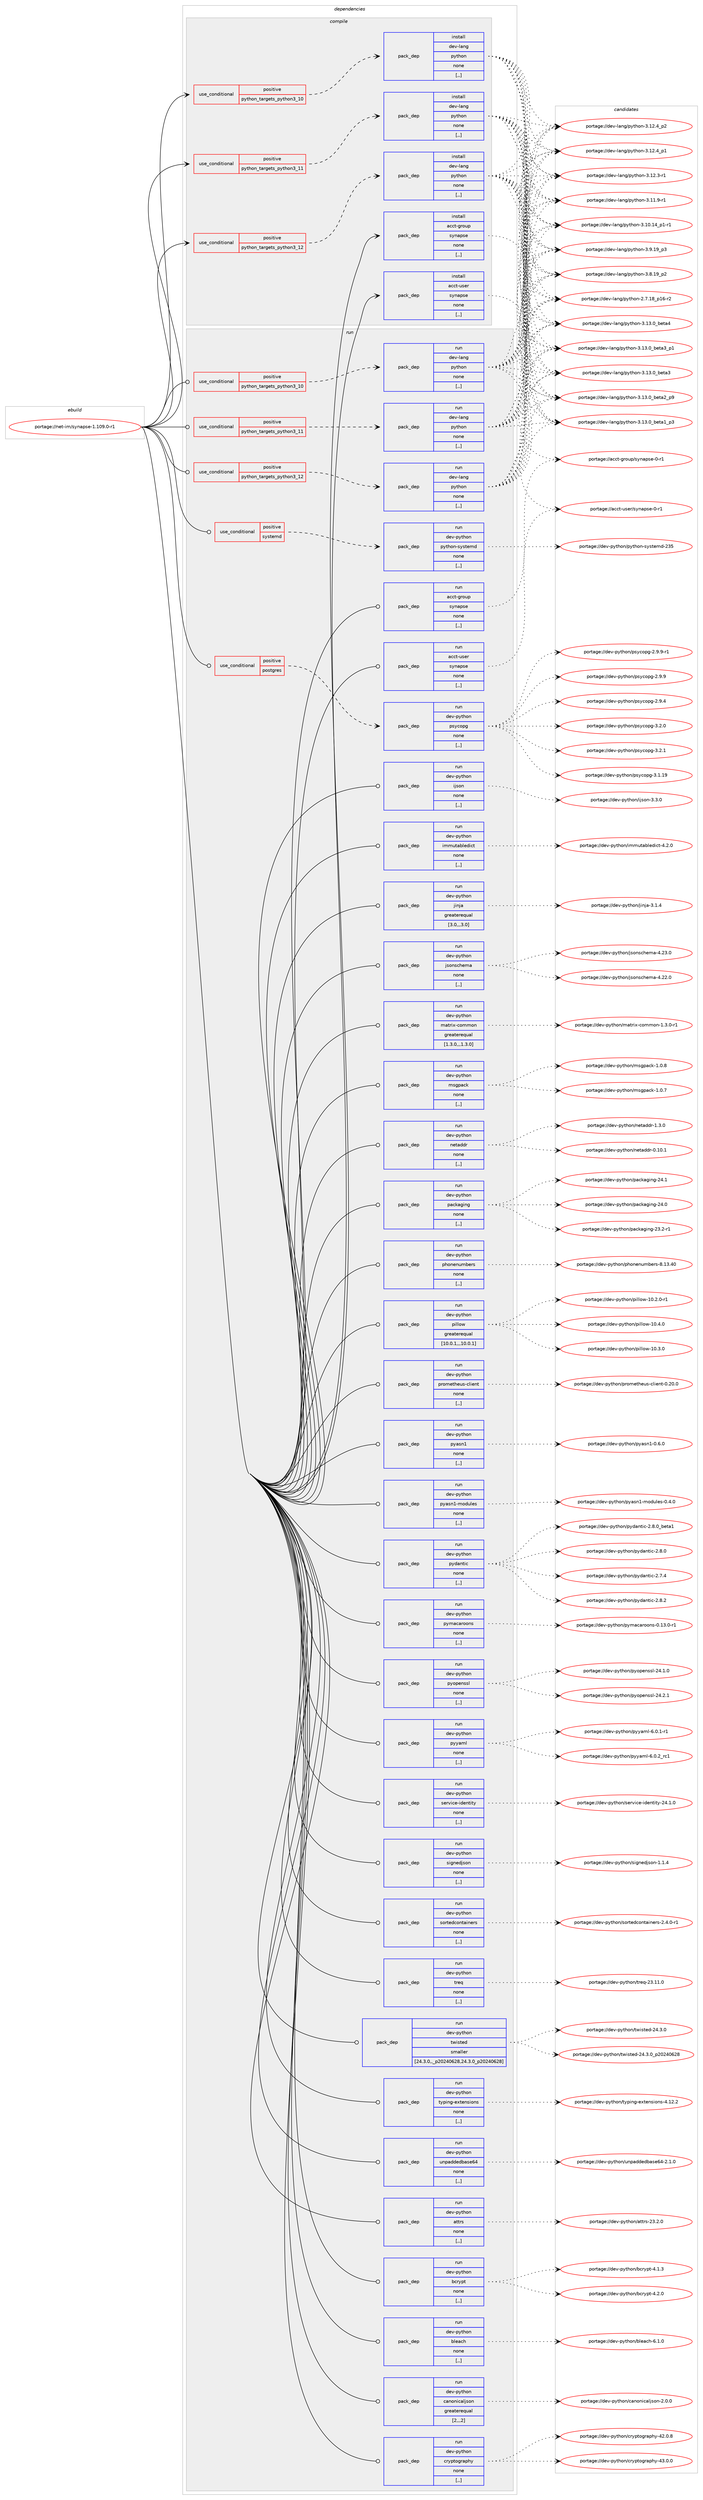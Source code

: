digraph prolog {

# *************
# Graph options
# *************

newrank=true;
concentrate=true;
compound=true;
graph [rankdir=LR,fontname=Helvetica,fontsize=10,ranksep=1.5];#, ranksep=2.5, nodesep=0.2];
edge  [arrowhead=vee];
node  [fontname=Helvetica,fontsize=10];

# **********
# The ebuild
# **********

subgraph cluster_leftcol {
color=gray;
label=<<i>ebuild</i>>;
id [label="portage://net-im/synapse-1.109.0-r1", color=red, width=4, href="../net-im/synapse-1.109.0-r1.svg"];
}

# ****************
# The dependencies
# ****************

subgraph cluster_midcol {
color=gray;
label=<<i>dependencies</i>>;
subgraph cluster_compile {
fillcolor="#eeeeee";
style=filled;
label=<<i>compile</i>>;
subgraph cond92299 {
dependency354549 [label=<<TABLE BORDER="0" CELLBORDER="1" CELLSPACING="0" CELLPADDING="4"><TR><TD ROWSPAN="3" CELLPADDING="10">use_conditional</TD></TR><TR><TD>positive</TD></TR><TR><TD>python_targets_python3_10</TD></TR></TABLE>>, shape=none, color=red];
subgraph pack259630 {
dependency354550 [label=<<TABLE BORDER="0" CELLBORDER="1" CELLSPACING="0" CELLPADDING="4" WIDTH="220"><TR><TD ROWSPAN="6" CELLPADDING="30">pack_dep</TD></TR><TR><TD WIDTH="110">install</TD></TR><TR><TD>dev-lang</TD></TR><TR><TD>python</TD></TR><TR><TD>none</TD></TR><TR><TD>[,,]</TD></TR></TABLE>>, shape=none, color=blue];
}
dependency354549:e -> dependency354550:w [weight=20,style="dashed",arrowhead="vee"];
}
id:e -> dependency354549:w [weight=20,style="solid",arrowhead="vee"];
subgraph cond92300 {
dependency354551 [label=<<TABLE BORDER="0" CELLBORDER="1" CELLSPACING="0" CELLPADDING="4"><TR><TD ROWSPAN="3" CELLPADDING="10">use_conditional</TD></TR><TR><TD>positive</TD></TR><TR><TD>python_targets_python3_11</TD></TR></TABLE>>, shape=none, color=red];
subgraph pack259631 {
dependency354552 [label=<<TABLE BORDER="0" CELLBORDER="1" CELLSPACING="0" CELLPADDING="4" WIDTH="220"><TR><TD ROWSPAN="6" CELLPADDING="30">pack_dep</TD></TR><TR><TD WIDTH="110">install</TD></TR><TR><TD>dev-lang</TD></TR><TR><TD>python</TD></TR><TR><TD>none</TD></TR><TR><TD>[,,]</TD></TR></TABLE>>, shape=none, color=blue];
}
dependency354551:e -> dependency354552:w [weight=20,style="dashed",arrowhead="vee"];
}
id:e -> dependency354551:w [weight=20,style="solid",arrowhead="vee"];
subgraph cond92301 {
dependency354553 [label=<<TABLE BORDER="0" CELLBORDER="1" CELLSPACING="0" CELLPADDING="4"><TR><TD ROWSPAN="3" CELLPADDING="10">use_conditional</TD></TR><TR><TD>positive</TD></TR><TR><TD>python_targets_python3_12</TD></TR></TABLE>>, shape=none, color=red];
subgraph pack259632 {
dependency354554 [label=<<TABLE BORDER="0" CELLBORDER="1" CELLSPACING="0" CELLPADDING="4" WIDTH="220"><TR><TD ROWSPAN="6" CELLPADDING="30">pack_dep</TD></TR><TR><TD WIDTH="110">install</TD></TR><TR><TD>dev-lang</TD></TR><TR><TD>python</TD></TR><TR><TD>none</TD></TR><TR><TD>[,,]</TD></TR></TABLE>>, shape=none, color=blue];
}
dependency354553:e -> dependency354554:w [weight=20,style="dashed",arrowhead="vee"];
}
id:e -> dependency354553:w [weight=20,style="solid",arrowhead="vee"];
subgraph pack259633 {
dependency354555 [label=<<TABLE BORDER="0" CELLBORDER="1" CELLSPACING="0" CELLPADDING="4" WIDTH="220"><TR><TD ROWSPAN="6" CELLPADDING="30">pack_dep</TD></TR><TR><TD WIDTH="110">install</TD></TR><TR><TD>acct-group</TD></TR><TR><TD>synapse</TD></TR><TR><TD>none</TD></TR><TR><TD>[,,]</TD></TR></TABLE>>, shape=none, color=blue];
}
id:e -> dependency354555:w [weight=20,style="solid",arrowhead="vee"];
subgraph pack259634 {
dependency354556 [label=<<TABLE BORDER="0" CELLBORDER="1" CELLSPACING="0" CELLPADDING="4" WIDTH="220"><TR><TD ROWSPAN="6" CELLPADDING="30">pack_dep</TD></TR><TR><TD WIDTH="110">install</TD></TR><TR><TD>acct-user</TD></TR><TR><TD>synapse</TD></TR><TR><TD>none</TD></TR><TR><TD>[,,]</TD></TR></TABLE>>, shape=none, color=blue];
}
id:e -> dependency354556:w [weight=20,style="solid",arrowhead="vee"];
}
subgraph cluster_compileandrun {
fillcolor="#eeeeee";
style=filled;
label=<<i>compile and run</i>>;
}
subgraph cluster_run {
fillcolor="#eeeeee";
style=filled;
label=<<i>run</i>>;
subgraph cond92302 {
dependency354557 [label=<<TABLE BORDER="0" CELLBORDER="1" CELLSPACING="0" CELLPADDING="4"><TR><TD ROWSPAN="3" CELLPADDING="10">use_conditional</TD></TR><TR><TD>positive</TD></TR><TR><TD>postgres</TD></TR></TABLE>>, shape=none, color=red];
subgraph pack259635 {
dependency354558 [label=<<TABLE BORDER="0" CELLBORDER="1" CELLSPACING="0" CELLPADDING="4" WIDTH="220"><TR><TD ROWSPAN="6" CELLPADDING="30">pack_dep</TD></TR><TR><TD WIDTH="110">run</TD></TR><TR><TD>dev-python</TD></TR><TR><TD>psycopg</TD></TR><TR><TD>none</TD></TR><TR><TD>[,,]</TD></TR></TABLE>>, shape=none, color=blue];
}
dependency354557:e -> dependency354558:w [weight=20,style="dashed",arrowhead="vee"];
}
id:e -> dependency354557:w [weight=20,style="solid",arrowhead="odot"];
subgraph cond92303 {
dependency354559 [label=<<TABLE BORDER="0" CELLBORDER="1" CELLSPACING="0" CELLPADDING="4"><TR><TD ROWSPAN="3" CELLPADDING="10">use_conditional</TD></TR><TR><TD>positive</TD></TR><TR><TD>python_targets_python3_10</TD></TR></TABLE>>, shape=none, color=red];
subgraph pack259636 {
dependency354560 [label=<<TABLE BORDER="0" CELLBORDER="1" CELLSPACING="0" CELLPADDING="4" WIDTH="220"><TR><TD ROWSPAN="6" CELLPADDING="30">pack_dep</TD></TR><TR><TD WIDTH="110">run</TD></TR><TR><TD>dev-lang</TD></TR><TR><TD>python</TD></TR><TR><TD>none</TD></TR><TR><TD>[,,]</TD></TR></TABLE>>, shape=none, color=blue];
}
dependency354559:e -> dependency354560:w [weight=20,style="dashed",arrowhead="vee"];
}
id:e -> dependency354559:w [weight=20,style="solid",arrowhead="odot"];
subgraph cond92304 {
dependency354561 [label=<<TABLE BORDER="0" CELLBORDER="1" CELLSPACING="0" CELLPADDING="4"><TR><TD ROWSPAN="3" CELLPADDING="10">use_conditional</TD></TR><TR><TD>positive</TD></TR><TR><TD>python_targets_python3_11</TD></TR></TABLE>>, shape=none, color=red];
subgraph pack259637 {
dependency354562 [label=<<TABLE BORDER="0" CELLBORDER="1" CELLSPACING="0" CELLPADDING="4" WIDTH="220"><TR><TD ROWSPAN="6" CELLPADDING="30">pack_dep</TD></TR><TR><TD WIDTH="110">run</TD></TR><TR><TD>dev-lang</TD></TR><TR><TD>python</TD></TR><TR><TD>none</TD></TR><TR><TD>[,,]</TD></TR></TABLE>>, shape=none, color=blue];
}
dependency354561:e -> dependency354562:w [weight=20,style="dashed",arrowhead="vee"];
}
id:e -> dependency354561:w [weight=20,style="solid",arrowhead="odot"];
subgraph cond92305 {
dependency354563 [label=<<TABLE BORDER="0" CELLBORDER="1" CELLSPACING="0" CELLPADDING="4"><TR><TD ROWSPAN="3" CELLPADDING="10">use_conditional</TD></TR><TR><TD>positive</TD></TR><TR><TD>python_targets_python3_12</TD></TR></TABLE>>, shape=none, color=red];
subgraph pack259638 {
dependency354564 [label=<<TABLE BORDER="0" CELLBORDER="1" CELLSPACING="0" CELLPADDING="4" WIDTH="220"><TR><TD ROWSPAN="6" CELLPADDING="30">pack_dep</TD></TR><TR><TD WIDTH="110">run</TD></TR><TR><TD>dev-lang</TD></TR><TR><TD>python</TD></TR><TR><TD>none</TD></TR><TR><TD>[,,]</TD></TR></TABLE>>, shape=none, color=blue];
}
dependency354563:e -> dependency354564:w [weight=20,style="dashed",arrowhead="vee"];
}
id:e -> dependency354563:w [weight=20,style="solid",arrowhead="odot"];
subgraph cond92306 {
dependency354565 [label=<<TABLE BORDER="0" CELLBORDER="1" CELLSPACING="0" CELLPADDING="4"><TR><TD ROWSPAN="3" CELLPADDING="10">use_conditional</TD></TR><TR><TD>positive</TD></TR><TR><TD>systemd</TD></TR></TABLE>>, shape=none, color=red];
subgraph pack259639 {
dependency354566 [label=<<TABLE BORDER="0" CELLBORDER="1" CELLSPACING="0" CELLPADDING="4" WIDTH="220"><TR><TD ROWSPAN="6" CELLPADDING="30">pack_dep</TD></TR><TR><TD WIDTH="110">run</TD></TR><TR><TD>dev-python</TD></TR><TR><TD>python-systemd</TD></TR><TR><TD>none</TD></TR><TR><TD>[,,]</TD></TR></TABLE>>, shape=none, color=blue];
}
dependency354565:e -> dependency354566:w [weight=20,style="dashed",arrowhead="vee"];
}
id:e -> dependency354565:w [weight=20,style="solid",arrowhead="odot"];
subgraph pack259640 {
dependency354567 [label=<<TABLE BORDER="0" CELLBORDER="1" CELLSPACING="0" CELLPADDING="4" WIDTH="220"><TR><TD ROWSPAN="6" CELLPADDING="30">pack_dep</TD></TR><TR><TD WIDTH="110">run</TD></TR><TR><TD>acct-group</TD></TR><TR><TD>synapse</TD></TR><TR><TD>none</TD></TR><TR><TD>[,,]</TD></TR></TABLE>>, shape=none, color=blue];
}
id:e -> dependency354567:w [weight=20,style="solid",arrowhead="odot"];
subgraph pack259641 {
dependency354568 [label=<<TABLE BORDER="0" CELLBORDER="1" CELLSPACING="0" CELLPADDING="4" WIDTH="220"><TR><TD ROWSPAN="6" CELLPADDING="30">pack_dep</TD></TR><TR><TD WIDTH="110">run</TD></TR><TR><TD>acct-user</TD></TR><TR><TD>synapse</TD></TR><TR><TD>none</TD></TR><TR><TD>[,,]</TD></TR></TABLE>>, shape=none, color=blue];
}
id:e -> dependency354568:w [weight=20,style="solid",arrowhead="odot"];
subgraph pack259642 {
dependency354569 [label=<<TABLE BORDER="0" CELLBORDER="1" CELLSPACING="0" CELLPADDING="4" WIDTH="220"><TR><TD ROWSPAN="6" CELLPADDING="30">pack_dep</TD></TR><TR><TD WIDTH="110">run</TD></TR><TR><TD>dev-python</TD></TR><TR><TD>attrs</TD></TR><TR><TD>none</TD></TR><TR><TD>[,,]</TD></TR></TABLE>>, shape=none, color=blue];
}
id:e -> dependency354569:w [weight=20,style="solid",arrowhead="odot"];
subgraph pack259643 {
dependency354570 [label=<<TABLE BORDER="0" CELLBORDER="1" CELLSPACING="0" CELLPADDING="4" WIDTH="220"><TR><TD ROWSPAN="6" CELLPADDING="30">pack_dep</TD></TR><TR><TD WIDTH="110">run</TD></TR><TR><TD>dev-python</TD></TR><TR><TD>bcrypt</TD></TR><TR><TD>none</TD></TR><TR><TD>[,,]</TD></TR></TABLE>>, shape=none, color=blue];
}
id:e -> dependency354570:w [weight=20,style="solid",arrowhead="odot"];
subgraph pack259644 {
dependency354571 [label=<<TABLE BORDER="0" CELLBORDER="1" CELLSPACING="0" CELLPADDING="4" WIDTH="220"><TR><TD ROWSPAN="6" CELLPADDING="30">pack_dep</TD></TR><TR><TD WIDTH="110">run</TD></TR><TR><TD>dev-python</TD></TR><TR><TD>bleach</TD></TR><TR><TD>none</TD></TR><TR><TD>[,,]</TD></TR></TABLE>>, shape=none, color=blue];
}
id:e -> dependency354571:w [weight=20,style="solid",arrowhead="odot"];
subgraph pack259645 {
dependency354572 [label=<<TABLE BORDER="0" CELLBORDER="1" CELLSPACING="0" CELLPADDING="4" WIDTH="220"><TR><TD ROWSPAN="6" CELLPADDING="30">pack_dep</TD></TR><TR><TD WIDTH="110">run</TD></TR><TR><TD>dev-python</TD></TR><TR><TD>canonicaljson</TD></TR><TR><TD>greaterequal</TD></TR><TR><TD>[2,,,2]</TD></TR></TABLE>>, shape=none, color=blue];
}
id:e -> dependency354572:w [weight=20,style="solid",arrowhead="odot"];
subgraph pack259646 {
dependency354573 [label=<<TABLE BORDER="0" CELLBORDER="1" CELLSPACING="0" CELLPADDING="4" WIDTH="220"><TR><TD ROWSPAN="6" CELLPADDING="30">pack_dep</TD></TR><TR><TD WIDTH="110">run</TD></TR><TR><TD>dev-python</TD></TR><TR><TD>cryptography</TD></TR><TR><TD>none</TD></TR><TR><TD>[,,]</TD></TR></TABLE>>, shape=none, color=blue];
}
id:e -> dependency354573:w [weight=20,style="solid",arrowhead="odot"];
subgraph pack259647 {
dependency354574 [label=<<TABLE BORDER="0" CELLBORDER="1" CELLSPACING="0" CELLPADDING="4" WIDTH="220"><TR><TD ROWSPAN="6" CELLPADDING="30">pack_dep</TD></TR><TR><TD WIDTH="110">run</TD></TR><TR><TD>dev-python</TD></TR><TR><TD>ijson</TD></TR><TR><TD>none</TD></TR><TR><TD>[,,]</TD></TR></TABLE>>, shape=none, color=blue];
}
id:e -> dependency354574:w [weight=20,style="solid",arrowhead="odot"];
subgraph pack259648 {
dependency354575 [label=<<TABLE BORDER="0" CELLBORDER="1" CELLSPACING="0" CELLPADDING="4" WIDTH="220"><TR><TD ROWSPAN="6" CELLPADDING="30">pack_dep</TD></TR><TR><TD WIDTH="110">run</TD></TR><TR><TD>dev-python</TD></TR><TR><TD>immutabledict</TD></TR><TR><TD>none</TD></TR><TR><TD>[,,]</TD></TR></TABLE>>, shape=none, color=blue];
}
id:e -> dependency354575:w [weight=20,style="solid",arrowhead="odot"];
subgraph pack259649 {
dependency354576 [label=<<TABLE BORDER="0" CELLBORDER="1" CELLSPACING="0" CELLPADDING="4" WIDTH="220"><TR><TD ROWSPAN="6" CELLPADDING="30">pack_dep</TD></TR><TR><TD WIDTH="110">run</TD></TR><TR><TD>dev-python</TD></TR><TR><TD>jinja</TD></TR><TR><TD>greaterequal</TD></TR><TR><TD>[3.0,,,3.0]</TD></TR></TABLE>>, shape=none, color=blue];
}
id:e -> dependency354576:w [weight=20,style="solid",arrowhead="odot"];
subgraph pack259650 {
dependency354577 [label=<<TABLE BORDER="0" CELLBORDER="1" CELLSPACING="0" CELLPADDING="4" WIDTH="220"><TR><TD ROWSPAN="6" CELLPADDING="30">pack_dep</TD></TR><TR><TD WIDTH="110">run</TD></TR><TR><TD>dev-python</TD></TR><TR><TD>jsonschema</TD></TR><TR><TD>none</TD></TR><TR><TD>[,,]</TD></TR></TABLE>>, shape=none, color=blue];
}
id:e -> dependency354577:w [weight=20,style="solid",arrowhead="odot"];
subgraph pack259651 {
dependency354578 [label=<<TABLE BORDER="0" CELLBORDER="1" CELLSPACING="0" CELLPADDING="4" WIDTH="220"><TR><TD ROWSPAN="6" CELLPADDING="30">pack_dep</TD></TR><TR><TD WIDTH="110">run</TD></TR><TR><TD>dev-python</TD></TR><TR><TD>matrix-common</TD></TR><TR><TD>greaterequal</TD></TR><TR><TD>[1.3.0,,,1.3.0]</TD></TR></TABLE>>, shape=none, color=blue];
}
id:e -> dependency354578:w [weight=20,style="solid",arrowhead="odot"];
subgraph pack259652 {
dependency354579 [label=<<TABLE BORDER="0" CELLBORDER="1" CELLSPACING="0" CELLPADDING="4" WIDTH="220"><TR><TD ROWSPAN="6" CELLPADDING="30">pack_dep</TD></TR><TR><TD WIDTH="110">run</TD></TR><TR><TD>dev-python</TD></TR><TR><TD>msgpack</TD></TR><TR><TD>none</TD></TR><TR><TD>[,,]</TD></TR></TABLE>>, shape=none, color=blue];
}
id:e -> dependency354579:w [weight=20,style="solid",arrowhead="odot"];
subgraph pack259653 {
dependency354580 [label=<<TABLE BORDER="0" CELLBORDER="1" CELLSPACING="0" CELLPADDING="4" WIDTH="220"><TR><TD ROWSPAN="6" CELLPADDING="30">pack_dep</TD></TR><TR><TD WIDTH="110">run</TD></TR><TR><TD>dev-python</TD></TR><TR><TD>netaddr</TD></TR><TR><TD>none</TD></TR><TR><TD>[,,]</TD></TR></TABLE>>, shape=none, color=blue];
}
id:e -> dependency354580:w [weight=20,style="solid",arrowhead="odot"];
subgraph pack259654 {
dependency354581 [label=<<TABLE BORDER="0" CELLBORDER="1" CELLSPACING="0" CELLPADDING="4" WIDTH="220"><TR><TD ROWSPAN="6" CELLPADDING="30">pack_dep</TD></TR><TR><TD WIDTH="110">run</TD></TR><TR><TD>dev-python</TD></TR><TR><TD>packaging</TD></TR><TR><TD>none</TD></TR><TR><TD>[,,]</TD></TR></TABLE>>, shape=none, color=blue];
}
id:e -> dependency354581:w [weight=20,style="solid",arrowhead="odot"];
subgraph pack259655 {
dependency354582 [label=<<TABLE BORDER="0" CELLBORDER="1" CELLSPACING="0" CELLPADDING="4" WIDTH="220"><TR><TD ROWSPAN="6" CELLPADDING="30">pack_dep</TD></TR><TR><TD WIDTH="110">run</TD></TR><TR><TD>dev-python</TD></TR><TR><TD>phonenumbers</TD></TR><TR><TD>none</TD></TR><TR><TD>[,,]</TD></TR></TABLE>>, shape=none, color=blue];
}
id:e -> dependency354582:w [weight=20,style="solid",arrowhead="odot"];
subgraph pack259656 {
dependency354583 [label=<<TABLE BORDER="0" CELLBORDER="1" CELLSPACING="0" CELLPADDING="4" WIDTH="220"><TR><TD ROWSPAN="6" CELLPADDING="30">pack_dep</TD></TR><TR><TD WIDTH="110">run</TD></TR><TR><TD>dev-python</TD></TR><TR><TD>pillow</TD></TR><TR><TD>greaterequal</TD></TR><TR><TD>[10.0.1,,,10.0.1]</TD></TR></TABLE>>, shape=none, color=blue];
}
id:e -> dependency354583:w [weight=20,style="solid",arrowhead="odot"];
subgraph pack259657 {
dependency354584 [label=<<TABLE BORDER="0" CELLBORDER="1" CELLSPACING="0" CELLPADDING="4" WIDTH="220"><TR><TD ROWSPAN="6" CELLPADDING="30">pack_dep</TD></TR><TR><TD WIDTH="110">run</TD></TR><TR><TD>dev-python</TD></TR><TR><TD>prometheus-client</TD></TR><TR><TD>none</TD></TR><TR><TD>[,,]</TD></TR></TABLE>>, shape=none, color=blue];
}
id:e -> dependency354584:w [weight=20,style="solid",arrowhead="odot"];
subgraph pack259658 {
dependency354585 [label=<<TABLE BORDER="0" CELLBORDER="1" CELLSPACING="0" CELLPADDING="4" WIDTH="220"><TR><TD ROWSPAN="6" CELLPADDING="30">pack_dep</TD></TR><TR><TD WIDTH="110">run</TD></TR><TR><TD>dev-python</TD></TR><TR><TD>pyasn1</TD></TR><TR><TD>none</TD></TR><TR><TD>[,,]</TD></TR></TABLE>>, shape=none, color=blue];
}
id:e -> dependency354585:w [weight=20,style="solid",arrowhead="odot"];
subgraph pack259659 {
dependency354586 [label=<<TABLE BORDER="0" CELLBORDER="1" CELLSPACING="0" CELLPADDING="4" WIDTH="220"><TR><TD ROWSPAN="6" CELLPADDING="30">pack_dep</TD></TR><TR><TD WIDTH="110">run</TD></TR><TR><TD>dev-python</TD></TR><TR><TD>pyasn1-modules</TD></TR><TR><TD>none</TD></TR><TR><TD>[,,]</TD></TR></TABLE>>, shape=none, color=blue];
}
id:e -> dependency354586:w [weight=20,style="solid",arrowhead="odot"];
subgraph pack259660 {
dependency354587 [label=<<TABLE BORDER="0" CELLBORDER="1" CELLSPACING="0" CELLPADDING="4" WIDTH="220"><TR><TD ROWSPAN="6" CELLPADDING="30">pack_dep</TD></TR><TR><TD WIDTH="110">run</TD></TR><TR><TD>dev-python</TD></TR><TR><TD>pydantic</TD></TR><TR><TD>none</TD></TR><TR><TD>[,,]</TD></TR></TABLE>>, shape=none, color=blue];
}
id:e -> dependency354587:w [weight=20,style="solid",arrowhead="odot"];
subgraph pack259661 {
dependency354588 [label=<<TABLE BORDER="0" CELLBORDER="1" CELLSPACING="0" CELLPADDING="4" WIDTH="220"><TR><TD ROWSPAN="6" CELLPADDING="30">pack_dep</TD></TR><TR><TD WIDTH="110">run</TD></TR><TR><TD>dev-python</TD></TR><TR><TD>pymacaroons</TD></TR><TR><TD>none</TD></TR><TR><TD>[,,]</TD></TR></TABLE>>, shape=none, color=blue];
}
id:e -> dependency354588:w [weight=20,style="solid",arrowhead="odot"];
subgraph pack259662 {
dependency354589 [label=<<TABLE BORDER="0" CELLBORDER="1" CELLSPACING="0" CELLPADDING="4" WIDTH="220"><TR><TD ROWSPAN="6" CELLPADDING="30">pack_dep</TD></TR><TR><TD WIDTH="110">run</TD></TR><TR><TD>dev-python</TD></TR><TR><TD>pyopenssl</TD></TR><TR><TD>none</TD></TR><TR><TD>[,,]</TD></TR></TABLE>>, shape=none, color=blue];
}
id:e -> dependency354589:w [weight=20,style="solid",arrowhead="odot"];
subgraph pack259663 {
dependency354590 [label=<<TABLE BORDER="0" CELLBORDER="1" CELLSPACING="0" CELLPADDING="4" WIDTH="220"><TR><TD ROWSPAN="6" CELLPADDING="30">pack_dep</TD></TR><TR><TD WIDTH="110">run</TD></TR><TR><TD>dev-python</TD></TR><TR><TD>pyyaml</TD></TR><TR><TD>none</TD></TR><TR><TD>[,,]</TD></TR></TABLE>>, shape=none, color=blue];
}
id:e -> dependency354590:w [weight=20,style="solid",arrowhead="odot"];
subgraph pack259664 {
dependency354591 [label=<<TABLE BORDER="0" CELLBORDER="1" CELLSPACING="0" CELLPADDING="4" WIDTH="220"><TR><TD ROWSPAN="6" CELLPADDING="30">pack_dep</TD></TR><TR><TD WIDTH="110">run</TD></TR><TR><TD>dev-python</TD></TR><TR><TD>service-identity</TD></TR><TR><TD>none</TD></TR><TR><TD>[,,]</TD></TR></TABLE>>, shape=none, color=blue];
}
id:e -> dependency354591:w [weight=20,style="solid",arrowhead="odot"];
subgraph pack259665 {
dependency354592 [label=<<TABLE BORDER="0" CELLBORDER="1" CELLSPACING="0" CELLPADDING="4" WIDTH="220"><TR><TD ROWSPAN="6" CELLPADDING="30">pack_dep</TD></TR><TR><TD WIDTH="110">run</TD></TR><TR><TD>dev-python</TD></TR><TR><TD>signedjson</TD></TR><TR><TD>none</TD></TR><TR><TD>[,,]</TD></TR></TABLE>>, shape=none, color=blue];
}
id:e -> dependency354592:w [weight=20,style="solid",arrowhead="odot"];
subgraph pack259666 {
dependency354593 [label=<<TABLE BORDER="0" CELLBORDER="1" CELLSPACING="0" CELLPADDING="4" WIDTH="220"><TR><TD ROWSPAN="6" CELLPADDING="30">pack_dep</TD></TR><TR><TD WIDTH="110">run</TD></TR><TR><TD>dev-python</TD></TR><TR><TD>sortedcontainers</TD></TR><TR><TD>none</TD></TR><TR><TD>[,,]</TD></TR></TABLE>>, shape=none, color=blue];
}
id:e -> dependency354593:w [weight=20,style="solid",arrowhead="odot"];
subgraph pack259667 {
dependency354594 [label=<<TABLE BORDER="0" CELLBORDER="1" CELLSPACING="0" CELLPADDING="4" WIDTH="220"><TR><TD ROWSPAN="6" CELLPADDING="30">pack_dep</TD></TR><TR><TD WIDTH="110">run</TD></TR><TR><TD>dev-python</TD></TR><TR><TD>treq</TD></TR><TR><TD>none</TD></TR><TR><TD>[,,]</TD></TR></TABLE>>, shape=none, color=blue];
}
id:e -> dependency354594:w [weight=20,style="solid",arrowhead="odot"];
subgraph pack259668 {
dependency354595 [label=<<TABLE BORDER="0" CELLBORDER="1" CELLSPACING="0" CELLPADDING="4" WIDTH="220"><TR><TD ROWSPAN="6" CELLPADDING="30">pack_dep</TD></TR><TR><TD WIDTH="110">run</TD></TR><TR><TD>dev-python</TD></TR><TR><TD>twisted</TD></TR><TR><TD>smaller</TD></TR><TR><TD>[24.3.0,,_p20240628,24.3.0_p20240628]</TD></TR></TABLE>>, shape=none, color=blue];
}
id:e -> dependency354595:w [weight=20,style="solid",arrowhead="odot"];
subgraph pack259669 {
dependency354596 [label=<<TABLE BORDER="0" CELLBORDER="1" CELLSPACING="0" CELLPADDING="4" WIDTH="220"><TR><TD ROWSPAN="6" CELLPADDING="30">pack_dep</TD></TR><TR><TD WIDTH="110">run</TD></TR><TR><TD>dev-python</TD></TR><TR><TD>typing-extensions</TD></TR><TR><TD>none</TD></TR><TR><TD>[,,]</TD></TR></TABLE>>, shape=none, color=blue];
}
id:e -> dependency354596:w [weight=20,style="solid",arrowhead="odot"];
subgraph pack259670 {
dependency354597 [label=<<TABLE BORDER="0" CELLBORDER="1" CELLSPACING="0" CELLPADDING="4" WIDTH="220"><TR><TD ROWSPAN="6" CELLPADDING="30">pack_dep</TD></TR><TR><TD WIDTH="110">run</TD></TR><TR><TD>dev-python</TD></TR><TR><TD>unpaddedbase64</TD></TR><TR><TD>none</TD></TR><TR><TD>[,,]</TD></TR></TABLE>>, shape=none, color=blue];
}
id:e -> dependency354597:w [weight=20,style="solid",arrowhead="odot"];
}
}

# **************
# The candidates
# **************

subgraph cluster_choices {
rank=same;
color=gray;
label=<<i>candidates</i>>;

subgraph choice259630 {
color=black;
nodesep=1;
choice1001011184510897110103471121211161041111104551464951464895981011169752 [label="portage://dev-lang/python-3.13.0_beta4", color=red, width=4,href="../dev-lang/python-3.13.0_beta4.svg"];
choice10010111845108971101034711212111610411111045514649514648959810111697519511249 [label="portage://dev-lang/python-3.13.0_beta3_p1", color=red, width=4,href="../dev-lang/python-3.13.0_beta3_p1.svg"];
choice1001011184510897110103471121211161041111104551464951464895981011169751 [label="portage://dev-lang/python-3.13.0_beta3", color=red, width=4,href="../dev-lang/python-3.13.0_beta3.svg"];
choice10010111845108971101034711212111610411111045514649514648959810111697509511257 [label="portage://dev-lang/python-3.13.0_beta2_p9", color=red, width=4,href="../dev-lang/python-3.13.0_beta2_p9.svg"];
choice10010111845108971101034711212111610411111045514649514648959810111697499511251 [label="portage://dev-lang/python-3.13.0_beta1_p3", color=red, width=4,href="../dev-lang/python-3.13.0_beta1_p3.svg"];
choice100101118451089711010347112121116104111110455146495046529511250 [label="portage://dev-lang/python-3.12.4_p2", color=red, width=4,href="../dev-lang/python-3.12.4_p2.svg"];
choice100101118451089711010347112121116104111110455146495046529511249 [label="portage://dev-lang/python-3.12.4_p1", color=red, width=4,href="../dev-lang/python-3.12.4_p1.svg"];
choice100101118451089711010347112121116104111110455146495046514511449 [label="portage://dev-lang/python-3.12.3-r1", color=red, width=4,href="../dev-lang/python-3.12.3-r1.svg"];
choice100101118451089711010347112121116104111110455146494946574511449 [label="portage://dev-lang/python-3.11.9-r1", color=red, width=4,href="../dev-lang/python-3.11.9-r1.svg"];
choice100101118451089711010347112121116104111110455146494846495295112494511449 [label="portage://dev-lang/python-3.10.14_p1-r1", color=red, width=4,href="../dev-lang/python-3.10.14_p1-r1.svg"];
choice100101118451089711010347112121116104111110455146574649579511251 [label="portage://dev-lang/python-3.9.19_p3", color=red, width=4,href="../dev-lang/python-3.9.19_p3.svg"];
choice100101118451089711010347112121116104111110455146564649579511250 [label="portage://dev-lang/python-3.8.19_p2", color=red, width=4,href="../dev-lang/python-3.8.19_p2.svg"];
choice100101118451089711010347112121116104111110455046554649569511249544511450 [label="portage://dev-lang/python-2.7.18_p16-r2", color=red, width=4,href="../dev-lang/python-2.7.18_p16-r2.svg"];
dependency354550:e -> choice1001011184510897110103471121211161041111104551464951464895981011169752:w [style=dotted,weight="100"];
dependency354550:e -> choice10010111845108971101034711212111610411111045514649514648959810111697519511249:w [style=dotted,weight="100"];
dependency354550:e -> choice1001011184510897110103471121211161041111104551464951464895981011169751:w [style=dotted,weight="100"];
dependency354550:e -> choice10010111845108971101034711212111610411111045514649514648959810111697509511257:w [style=dotted,weight="100"];
dependency354550:e -> choice10010111845108971101034711212111610411111045514649514648959810111697499511251:w [style=dotted,weight="100"];
dependency354550:e -> choice100101118451089711010347112121116104111110455146495046529511250:w [style=dotted,weight="100"];
dependency354550:e -> choice100101118451089711010347112121116104111110455146495046529511249:w [style=dotted,weight="100"];
dependency354550:e -> choice100101118451089711010347112121116104111110455146495046514511449:w [style=dotted,weight="100"];
dependency354550:e -> choice100101118451089711010347112121116104111110455146494946574511449:w [style=dotted,weight="100"];
dependency354550:e -> choice100101118451089711010347112121116104111110455146494846495295112494511449:w [style=dotted,weight="100"];
dependency354550:e -> choice100101118451089711010347112121116104111110455146574649579511251:w [style=dotted,weight="100"];
dependency354550:e -> choice100101118451089711010347112121116104111110455146564649579511250:w [style=dotted,weight="100"];
dependency354550:e -> choice100101118451089711010347112121116104111110455046554649569511249544511450:w [style=dotted,weight="100"];
}
subgraph choice259631 {
color=black;
nodesep=1;
choice1001011184510897110103471121211161041111104551464951464895981011169752 [label="portage://dev-lang/python-3.13.0_beta4", color=red, width=4,href="../dev-lang/python-3.13.0_beta4.svg"];
choice10010111845108971101034711212111610411111045514649514648959810111697519511249 [label="portage://dev-lang/python-3.13.0_beta3_p1", color=red, width=4,href="../dev-lang/python-3.13.0_beta3_p1.svg"];
choice1001011184510897110103471121211161041111104551464951464895981011169751 [label="portage://dev-lang/python-3.13.0_beta3", color=red, width=4,href="../dev-lang/python-3.13.0_beta3.svg"];
choice10010111845108971101034711212111610411111045514649514648959810111697509511257 [label="portage://dev-lang/python-3.13.0_beta2_p9", color=red, width=4,href="../dev-lang/python-3.13.0_beta2_p9.svg"];
choice10010111845108971101034711212111610411111045514649514648959810111697499511251 [label="portage://dev-lang/python-3.13.0_beta1_p3", color=red, width=4,href="../dev-lang/python-3.13.0_beta1_p3.svg"];
choice100101118451089711010347112121116104111110455146495046529511250 [label="portage://dev-lang/python-3.12.4_p2", color=red, width=4,href="../dev-lang/python-3.12.4_p2.svg"];
choice100101118451089711010347112121116104111110455146495046529511249 [label="portage://dev-lang/python-3.12.4_p1", color=red, width=4,href="../dev-lang/python-3.12.4_p1.svg"];
choice100101118451089711010347112121116104111110455146495046514511449 [label="portage://dev-lang/python-3.12.3-r1", color=red, width=4,href="../dev-lang/python-3.12.3-r1.svg"];
choice100101118451089711010347112121116104111110455146494946574511449 [label="portage://dev-lang/python-3.11.9-r1", color=red, width=4,href="../dev-lang/python-3.11.9-r1.svg"];
choice100101118451089711010347112121116104111110455146494846495295112494511449 [label="portage://dev-lang/python-3.10.14_p1-r1", color=red, width=4,href="../dev-lang/python-3.10.14_p1-r1.svg"];
choice100101118451089711010347112121116104111110455146574649579511251 [label="portage://dev-lang/python-3.9.19_p3", color=red, width=4,href="../dev-lang/python-3.9.19_p3.svg"];
choice100101118451089711010347112121116104111110455146564649579511250 [label="portage://dev-lang/python-3.8.19_p2", color=red, width=4,href="../dev-lang/python-3.8.19_p2.svg"];
choice100101118451089711010347112121116104111110455046554649569511249544511450 [label="portage://dev-lang/python-2.7.18_p16-r2", color=red, width=4,href="../dev-lang/python-2.7.18_p16-r2.svg"];
dependency354552:e -> choice1001011184510897110103471121211161041111104551464951464895981011169752:w [style=dotted,weight="100"];
dependency354552:e -> choice10010111845108971101034711212111610411111045514649514648959810111697519511249:w [style=dotted,weight="100"];
dependency354552:e -> choice1001011184510897110103471121211161041111104551464951464895981011169751:w [style=dotted,weight="100"];
dependency354552:e -> choice10010111845108971101034711212111610411111045514649514648959810111697509511257:w [style=dotted,weight="100"];
dependency354552:e -> choice10010111845108971101034711212111610411111045514649514648959810111697499511251:w [style=dotted,weight="100"];
dependency354552:e -> choice100101118451089711010347112121116104111110455146495046529511250:w [style=dotted,weight="100"];
dependency354552:e -> choice100101118451089711010347112121116104111110455146495046529511249:w [style=dotted,weight="100"];
dependency354552:e -> choice100101118451089711010347112121116104111110455146495046514511449:w [style=dotted,weight="100"];
dependency354552:e -> choice100101118451089711010347112121116104111110455146494946574511449:w [style=dotted,weight="100"];
dependency354552:e -> choice100101118451089711010347112121116104111110455146494846495295112494511449:w [style=dotted,weight="100"];
dependency354552:e -> choice100101118451089711010347112121116104111110455146574649579511251:w [style=dotted,weight="100"];
dependency354552:e -> choice100101118451089711010347112121116104111110455146564649579511250:w [style=dotted,weight="100"];
dependency354552:e -> choice100101118451089711010347112121116104111110455046554649569511249544511450:w [style=dotted,weight="100"];
}
subgraph choice259632 {
color=black;
nodesep=1;
choice1001011184510897110103471121211161041111104551464951464895981011169752 [label="portage://dev-lang/python-3.13.0_beta4", color=red, width=4,href="../dev-lang/python-3.13.0_beta4.svg"];
choice10010111845108971101034711212111610411111045514649514648959810111697519511249 [label="portage://dev-lang/python-3.13.0_beta3_p1", color=red, width=4,href="../dev-lang/python-3.13.0_beta3_p1.svg"];
choice1001011184510897110103471121211161041111104551464951464895981011169751 [label="portage://dev-lang/python-3.13.0_beta3", color=red, width=4,href="../dev-lang/python-3.13.0_beta3.svg"];
choice10010111845108971101034711212111610411111045514649514648959810111697509511257 [label="portage://dev-lang/python-3.13.0_beta2_p9", color=red, width=4,href="../dev-lang/python-3.13.0_beta2_p9.svg"];
choice10010111845108971101034711212111610411111045514649514648959810111697499511251 [label="portage://dev-lang/python-3.13.0_beta1_p3", color=red, width=4,href="../dev-lang/python-3.13.0_beta1_p3.svg"];
choice100101118451089711010347112121116104111110455146495046529511250 [label="portage://dev-lang/python-3.12.4_p2", color=red, width=4,href="../dev-lang/python-3.12.4_p2.svg"];
choice100101118451089711010347112121116104111110455146495046529511249 [label="portage://dev-lang/python-3.12.4_p1", color=red, width=4,href="../dev-lang/python-3.12.4_p1.svg"];
choice100101118451089711010347112121116104111110455146495046514511449 [label="portage://dev-lang/python-3.12.3-r1", color=red, width=4,href="../dev-lang/python-3.12.3-r1.svg"];
choice100101118451089711010347112121116104111110455146494946574511449 [label="portage://dev-lang/python-3.11.9-r1", color=red, width=4,href="../dev-lang/python-3.11.9-r1.svg"];
choice100101118451089711010347112121116104111110455146494846495295112494511449 [label="portage://dev-lang/python-3.10.14_p1-r1", color=red, width=4,href="../dev-lang/python-3.10.14_p1-r1.svg"];
choice100101118451089711010347112121116104111110455146574649579511251 [label="portage://dev-lang/python-3.9.19_p3", color=red, width=4,href="../dev-lang/python-3.9.19_p3.svg"];
choice100101118451089711010347112121116104111110455146564649579511250 [label="portage://dev-lang/python-3.8.19_p2", color=red, width=4,href="../dev-lang/python-3.8.19_p2.svg"];
choice100101118451089711010347112121116104111110455046554649569511249544511450 [label="portage://dev-lang/python-2.7.18_p16-r2", color=red, width=4,href="../dev-lang/python-2.7.18_p16-r2.svg"];
dependency354554:e -> choice1001011184510897110103471121211161041111104551464951464895981011169752:w [style=dotted,weight="100"];
dependency354554:e -> choice10010111845108971101034711212111610411111045514649514648959810111697519511249:w [style=dotted,weight="100"];
dependency354554:e -> choice1001011184510897110103471121211161041111104551464951464895981011169751:w [style=dotted,weight="100"];
dependency354554:e -> choice10010111845108971101034711212111610411111045514649514648959810111697509511257:w [style=dotted,weight="100"];
dependency354554:e -> choice10010111845108971101034711212111610411111045514649514648959810111697499511251:w [style=dotted,weight="100"];
dependency354554:e -> choice100101118451089711010347112121116104111110455146495046529511250:w [style=dotted,weight="100"];
dependency354554:e -> choice100101118451089711010347112121116104111110455146495046529511249:w [style=dotted,weight="100"];
dependency354554:e -> choice100101118451089711010347112121116104111110455146495046514511449:w [style=dotted,weight="100"];
dependency354554:e -> choice100101118451089711010347112121116104111110455146494946574511449:w [style=dotted,weight="100"];
dependency354554:e -> choice100101118451089711010347112121116104111110455146494846495295112494511449:w [style=dotted,weight="100"];
dependency354554:e -> choice100101118451089711010347112121116104111110455146574649579511251:w [style=dotted,weight="100"];
dependency354554:e -> choice100101118451089711010347112121116104111110455146564649579511250:w [style=dotted,weight="100"];
dependency354554:e -> choice100101118451089711010347112121116104111110455046554649569511249544511450:w [style=dotted,weight="100"];
}
subgraph choice259633 {
color=black;
nodesep=1;
choice97999911645103114111117112471151211109711211510145484511449 [label="portage://acct-group/synapse-0-r1", color=red, width=4,href="../acct-group/synapse-0-r1.svg"];
dependency354555:e -> choice97999911645103114111117112471151211109711211510145484511449:w [style=dotted,weight="100"];
}
subgraph choice259634 {
color=black;
nodesep=1;
choice97999911645117115101114471151211109711211510145484511449 [label="portage://acct-user/synapse-0-r1", color=red, width=4,href="../acct-user/synapse-0-r1.svg"];
dependency354556:e -> choice97999911645117115101114471151211109711211510145484511449:w [style=dotted,weight="100"];
}
subgraph choice259635 {
color=black;
nodesep=1;
choice100101118451121211161041111104711211512199111112103455146504649 [label="portage://dev-python/psycopg-3.2.1", color=red, width=4,href="../dev-python/psycopg-3.2.1.svg"];
choice100101118451121211161041111104711211512199111112103455146504648 [label="portage://dev-python/psycopg-3.2.0", color=red, width=4,href="../dev-python/psycopg-3.2.0.svg"];
choice10010111845112121116104111110471121151219911111210345514649464957 [label="portage://dev-python/psycopg-3.1.19", color=red, width=4,href="../dev-python/psycopg-3.1.19.svg"];
choice1001011184511212111610411111047112115121991111121034550465746574511449 [label="portage://dev-python/psycopg-2.9.9-r1", color=red, width=4,href="../dev-python/psycopg-2.9.9-r1.svg"];
choice100101118451121211161041111104711211512199111112103455046574657 [label="portage://dev-python/psycopg-2.9.9", color=red, width=4,href="../dev-python/psycopg-2.9.9.svg"];
choice100101118451121211161041111104711211512199111112103455046574652 [label="portage://dev-python/psycopg-2.9.4", color=red, width=4,href="../dev-python/psycopg-2.9.4.svg"];
dependency354558:e -> choice100101118451121211161041111104711211512199111112103455146504649:w [style=dotted,weight="100"];
dependency354558:e -> choice100101118451121211161041111104711211512199111112103455146504648:w [style=dotted,weight="100"];
dependency354558:e -> choice10010111845112121116104111110471121151219911111210345514649464957:w [style=dotted,weight="100"];
dependency354558:e -> choice1001011184511212111610411111047112115121991111121034550465746574511449:w [style=dotted,weight="100"];
dependency354558:e -> choice100101118451121211161041111104711211512199111112103455046574657:w [style=dotted,weight="100"];
dependency354558:e -> choice100101118451121211161041111104711211512199111112103455046574652:w [style=dotted,weight="100"];
}
subgraph choice259636 {
color=black;
nodesep=1;
choice1001011184510897110103471121211161041111104551464951464895981011169752 [label="portage://dev-lang/python-3.13.0_beta4", color=red, width=4,href="../dev-lang/python-3.13.0_beta4.svg"];
choice10010111845108971101034711212111610411111045514649514648959810111697519511249 [label="portage://dev-lang/python-3.13.0_beta3_p1", color=red, width=4,href="../dev-lang/python-3.13.0_beta3_p1.svg"];
choice1001011184510897110103471121211161041111104551464951464895981011169751 [label="portage://dev-lang/python-3.13.0_beta3", color=red, width=4,href="../dev-lang/python-3.13.0_beta3.svg"];
choice10010111845108971101034711212111610411111045514649514648959810111697509511257 [label="portage://dev-lang/python-3.13.0_beta2_p9", color=red, width=4,href="../dev-lang/python-3.13.0_beta2_p9.svg"];
choice10010111845108971101034711212111610411111045514649514648959810111697499511251 [label="portage://dev-lang/python-3.13.0_beta1_p3", color=red, width=4,href="../dev-lang/python-3.13.0_beta1_p3.svg"];
choice100101118451089711010347112121116104111110455146495046529511250 [label="portage://dev-lang/python-3.12.4_p2", color=red, width=4,href="../dev-lang/python-3.12.4_p2.svg"];
choice100101118451089711010347112121116104111110455146495046529511249 [label="portage://dev-lang/python-3.12.4_p1", color=red, width=4,href="../dev-lang/python-3.12.4_p1.svg"];
choice100101118451089711010347112121116104111110455146495046514511449 [label="portage://dev-lang/python-3.12.3-r1", color=red, width=4,href="../dev-lang/python-3.12.3-r1.svg"];
choice100101118451089711010347112121116104111110455146494946574511449 [label="portage://dev-lang/python-3.11.9-r1", color=red, width=4,href="../dev-lang/python-3.11.9-r1.svg"];
choice100101118451089711010347112121116104111110455146494846495295112494511449 [label="portage://dev-lang/python-3.10.14_p1-r1", color=red, width=4,href="../dev-lang/python-3.10.14_p1-r1.svg"];
choice100101118451089711010347112121116104111110455146574649579511251 [label="portage://dev-lang/python-3.9.19_p3", color=red, width=4,href="../dev-lang/python-3.9.19_p3.svg"];
choice100101118451089711010347112121116104111110455146564649579511250 [label="portage://dev-lang/python-3.8.19_p2", color=red, width=4,href="../dev-lang/python-3.8.19_p2.svg"];
choice100101118451089711010347112121116104111110455046554649569511249544511450 [label="portage://dev-lang/python-2.7.18_p16-r2", color=red, width=4,href="../dev-lang/python-2.7.18_p16-r2.svg"];
dependency354560:e -> choice1001011184510897110103471121211161041111104551464951464895981011169752:w [style=dotted,weight="100"];
dependency354560:e -> choice10010111845108971101034711212111610411111045514649514648959810111697519511249:w [style=dotted,weight="100"];
dependency354560:e -> choice1001011184510897110103471121211161041111104551464951464895981011169751:w [style=dotted,weight="100"];
dependency354560:e -> choice10010111845108971101034711212111610411111045514649514648959810111697509511257:w [style=dotted,weight="100"];
dependency354560:e -> choice10010111845108971101034711212111610411111045514649514648959810111697499511251:w [style=dotted,weight="100"];
dependency354560:e -> choice100101118451089711010347112121116104111110455146495046529511250:w [style=dotted,weight="100"];
dependency354560:e -> choice100101118451089711010347112121116104111110455146495046529511249:w [style=dotted,weight="100"];
dependency354560:e -> choice100101118451089711010347112121116104111110455146495046514511449:w [style=dotted,weight="100"];
dependency354560:e -> choice100101118451089711010347112121116104111110455146494946574511449:w [style=dotted,weight="100"];
dependency354560:e -> choice100101118451089711010347112121116104111110455146494846495295112494511449:w [style=dotted,weight="100"];
dependency354560:e -> choice100101118451089711010347112121116104111110455146574649579511251:w [style=dotted,weight="100"];
dependency354560:e -> choice100101118451089711010347112121116104111110455146564649579511250:w [style=dotted,weight="100"];
dependency354560:e -> choice100101118451089711010347112121116104111110455046554649569511249544511450:w [style=dotted,weight="100"];
}
subgraph choice259637 {
color=black;
nodesep=1;
choice1001011184510897110103471121211161041111104551464951464895981011169752 [label="portage://dev-lang/python-3.13.0_beta4", color=red, width=4,href="../dev-lang/python-3.13.0_beta4.svg"];
choice10010111845108971101034711212111610411111045514649514648959810111697519511249 [label="portage://dev-lang/python-3.13.0_beta3_p1", color=red, width=4,href="../dev-lang/python-3.13.0_beta3_p1.svg"];
choice1001011184510897110103471121211161041111104551464951464895981011169751 [label="portage://dev-lang/python-3.13.0_beta3", color=red, width=4,href="../dev-lang/python-3.13.0_beta3.svg"];
choice10010111845108971101034711212111610411111045514649514648959810111697509511257 [label="portage://dev-lang/python-3.13.0_beta2_p9", color=red, width=4,href="../dev-lang/python-3.13.0_beta2_p9.svg"];
choice10010111845108971101034711212111610411111045514649514648959810111697499511251 [label="portage://dev-lang/python-3.13.0_beta1_p3", color=red, width=4,href="../dev-lang/python-3.13.0_beta1_p3.svg"];
choice100101118451089711010347112121116104111110455146495046529511250 [label="portage://dev-lang/python-3.12.4_p2", color=red, width=4,href="../dev-lang/python-3.12.4_p2.svg"];
choice100101118451089711010347112121116104111110455146495046529511249 [label="portage://dev-lang/python-3.12.4_p1", color=red, width=4,href="../dev-lang/python-3.12.4_p1.svg"];
choice100101118451089711010347112121116104111110455146495046514511449 [label="portage://dev-lang/python-3.12.3-r1", color=red, width=4,href="../dev-lang/python-3.12.3-r1.svg"];
choice100101118451089711010347112121116104111110455146494946574511449 [label="portage://dev-lang/python-3.11.9-r1", color=red, width=4,href="../dev-lang/python-3.11.9-r1.svg"];
choice100101118451089711010347112121116104111110455146494846495295112494511449 [label="portage://dev-lang/python-3.10.14_p1-r1", color=red, width=4,href="../dev-lang/python-3.10.14_p1-r1.svg"];
choice100101118451089711010347112121116104111110455146574649579511251 [label="portage://dev-lang/python-3.9.19_p3", color=red, width=4,href="../dev-lang/python-3.9.19_p3.svg"];
choice100101118451089711010347112121116104111110455146564649579511250 [label="portage://dev-lang/python-3.8.19_p2", color=red, width=4,href="../dev-lang/python-3.8.19_p2.svg"];
choice100101118451089711010347112121116104111110455046554649569511249544511450 [label="portage://dev-lang/python-2.7.18_p16-r2", color=red, width=4,href="../dev-lang/python-2.7.18_p16-r2.svg"];
dependency354562:e -> choice1001011184510897110103471121211161041111104551464951464895981011169752:w [style=dotted,weight="100"];
dependency354562:e -> choice10010111845108971101034711212111610411111045514649514648959810111697519511249:w [style=dotted,weight="100"];
dependency354562:e -> choice1001011184510897110103471121211161041111104551464951464895981011169751:w [style=dotted,weight="100"];
dependency354562:e -> choice10010111845108971101034711212111610411111045514649514648959810111697509511257:w [style=dotted,weight="100"];
dependency354562:e -> choice10010111845108971101034711212111610411111045514649514648959810111697499511251:w [style=dotted,weight="100"];
dependency354562:e -> choice100101118451089711010347112121116104111110455146495046529511250:w [style=dotted,weight="100"];
dependency354562:e -> choice100101118451089711010347112121116104111110455146495046529511249:w [style=dotted,weight="100"];
dependency354562:e -> choice100101118451089711010347112121116104111110455146495046514511449:w [style=dotted,weight="100"];
dependency354562:e -> choice100101118451089711010347112121116104111110455146494946574511449:w [style=dotted,weight="100"];
dependency354562:e -> choice100101118451089711010347112121116104111110455146494846495295112494511449:w [style=dotted,weight="100"];
dependency354562:e -> choice100101118451089711010347112121116104111110455146574649579511251:w [style=dotted,weight="100"];
dependency354562:e -> choice100101118451089711010347112121116104111110455146564649579511250:w [style=dotted,weight="100"];
dependency354562:e -> choice100101118451089711010347112121116104111110455046554649569511249544511450:w [style=dotted,weight="100"];
}
subgraph choice259638 {
color=black;
nodesep=1;
choice1001011184510897110103471121211161041111104551464951464895981011169752 [label="portage://dev-lang/python-3.13.0_beta4", color=red, width=4,href="../dev-lang/python-3.13.0_beta4.svg"];
choice10010111845108971101034711212111610411111045514649514648959810111697519511249 [label="portage://dev-lang/python-3.13.0_beta3_p1", color=red, width=4,href="../dev-lang/python-3.13.0_beta3_p1.svg"];
choice1001011184510897110103471121211161041111104551464951464895981011169751 [label="portage://dev-lang/python-3.13.0_beta3", color=red, width=4,href="../dev-lang/python-3.13.0_beta3.svg"];
choice10010111845108971101034711212111610411111045514649514648959810111697509511257 [label="portage://dev-lang/python-3.13.0_beta2_p9", color=red, width=4,href="../dev-lang/python-3.13.0_beta2_p9.svg"];
choice10010111845108971101034711212111610411111045514649514648959810111697499511251 [label="portage://dev-lang/python-3.13.0_beta1_p3", color=red, width=4,href="../dev-lang/python-3.13.0_beta1_p3.svg"];
choice100101118451089711010347112121116104111110455146495046529511250 [label="portage://dev-lang/python-3.12.4_p2", color=red, width=4,href="../dev-lang/python-3.12.4_p2.svg"];
choice100101118451089711010347112121116104111110455146495046529511249 [label="portage://dev-lang/python-3.12.4_p1", color=red, width=4,href="../dev-lang/python-3.12.4_p1.svg"];
choice100101118451089711010347112121116104111110455146495046514511449 [label="portage://dev-lang/python-3.12.3-r1", color=red, width=4,href="../dev-lang/python-3.12.3-r1.svg"];
choice100101118451089711010347112121116104111110455146494946574511449 [label="portage://dev-lang/python-3.11.9-r1", color=red, width=4,href="../dev-lang/python-3.11.9-r1.svg"];
choice100101118451089711010347112121116104111110455146494846495295112494511449 [label="portage://dev-lang/python-3.10.14_p1-r1", color=red, width=4,href="../dev-lang/python-3.10.14_p1-r1.svg"];
choice100101118451089711010347112121116104111110455146574649579511251 [label="portage://dev-lang/python-3.9.19_p3", color=red, width=4,href="../dev-lang/python-3.9.19_p3.svg"];
choice100101118451089711010347112121116104111110455146564649579511250 [label="portage://dev-lang/python-3.8.19_p2", color=red, width=4,href="../dev-lang/python-3.8.19_p2.svg"];
choice100101118451089711010347112121116104111110455046554649569511249544511450 [label="portage://dev-lang/python-2.7.18_p16-r2", color=red, width=4,href="../dev-lang/python-2.7.18_p16-r2.svg"];
dependency354564:e -> choice1001011184510897110103471121211161041111104551464951464895981011169752:w [style=dotted,weight="100"];
dependency354564:e -> choice10010111845108971101034711212111610411111045514649514648959810111697519511249:w [style=dotted,weight="100"];
dependency354564:e -> choice1001011184510897110103471121211161041111104551464951464895981011169751:w [style=dotted,weight="100"];
dependency354564:e -> choice10010111845108971101034711212111610411111045514649514648959810111697509511257:w [style=dotted,weight="100"];
dependency354564:e -> choice10010111845108971101034711212111610411111045514649514648959810111697499511251:w [style=dotted,weight="100"];
dependency354564:e -> choice100101118451089711010347112121116104111110455146495046529511250:w [style=dotted,weight="100"];
dependency354564:e -> choice100101118451089711010347112121116104111110455146495046529511249:w [style=dotted,weight="100"];
dependency354564:e -> choice100101118451089711010347112121116104111110455146495046514511449:w [style=dotted,weight="100"];
dependency354564:e -> choice100101118451089711010347112121116104111110455146494946574511449:w [style=dotted,weight="100"];
dependency354564:e -> choice100101118451089711010347112121116104111110455146494846495295112494511449:w [style=dotted,weight="100"];
dependency354564:e -> choice100101118451089711010347112121116104111110455146574649579511251:w [style=dotted,weight="100"];
dependency354564:e -> choice100101118451089711010347112121116104111110455146564649579511250:w [style=dotted,weight="100"];
dependency354564:e -> choice100101118451089711010347112121116104111110455046554649569511249544511450:w [style=dotted,weight="100"];
}
subgraph choice259639 {
color=black;
nodesep=1;
choice10010111845112121116104111110471121211161041111104511512111511610110910045505153 [label="portage://dev-python/python-systemd-235", color=red, width=4,href="../dev-python/python-systemd-235.svg"];
dependency354566:e -> choice10010111845112121116104111110471121211161041111104511512111511610110910045505153:w [style=dotted,weight="100"];
}
subgraph choice259640 {
color=black;
nodesep=1;
choice97999911645103114111117112471151211109711211510145484511449 [label="portage://acct-group/synapse-0-r1", color=red, width=4,href="../acct-group/synapse-0-r1.svg"];
dependency354567:e -> choice97999911645103114111117112471151211109711211510145484511449:w [style=dotted,weight="100"];
}
subgraph choice259641 {
color=black;
nodesep=1;
choice97999911645117115101114471151211109711211510145484511449 [label="portage://acct-user/synapse-0-r1", color=red, width=4,href="../acct-user/synapse-0-r1.svg"];
dependency354568:e -> choice97999911645117115101114471151211109711211510145484511449:w [style=dotted,weight="100"];
}
subgraph choice259642 {
color=black;
nodesep=1;
choice10010111845112121116104111110479711611611411545505146504648 [label="portage://dev-python/attrs-23.2.0", color=red, width=4,href="../dev-python/attrs-23.2.0.svg"];
dependency354569:e -> choice10010111845112121116104111110479711611611411545505146504648:w [style=dotted,weight="100"];
}
subgraph choice259643 {
color=black;
nodesep=1;
choice10010111845112121116104111110479899114121112116455246504648 [label="portage://dev-python/bcrypt-4.2.0", color=red, width=4,href="../dev-python/bcrypt-4.2.0.svg"];
choice10010111845112121116104111110479899114121112116455246494651 [label="portage://dev-python/bcrypt-4.1.3", color=red, width=4,href="../dev-python/bcrypt-4.1.3.svg"];
dependency354570:e -> choice10010111845112121116104111110479899114121112116455246504648:w [style=dotted,weight="100"];
dependency354570:e -> choice10010111845112121116104111110479899114121112116455246494651:w [style=dotted,weight="100"];
}
subgraph choice259644 {
color=black;
nodesep=1;
choice1001011184511212111610411111047981081019799104455446494648 [label="portage://dev-python/bleach-6.1.0", color=red, width=4,href="../dev-python/bleach-6.1.0.svg"];
dependency354571:e -> choice1001011184511212111610411111047981081019799104455446494648:w [style=dotted,weight="100"];
}
subgraph choice259645 {
color=black;
nodesep=1;
choice100101118451121211161041111104799971101111101059997108106115111110455046484648 [label="portage://dev-python/canonicaljson-2.0.0", color=red, width=4,href="../dev-python/canonicaljson-2.0.0.svg"];
dependency354572:e -> choice100101118451121211161041111104799971101111101059997108106115111110455046484648:w [style=dotted,weight="100"];
}
subgraph choice259646 {
color=black;
nodesep=1;
choice1001011184511212111610411111047991141211121161111031149711210412145525146484648 [label="portage://dev-python/cryptography-43.0.0", color=red, width=4,href="../dev-python/cryptography-43.0.0.svg"];
choice1001011184511212111610411111047991141211121161111031149711210412145525046484656 [label="portage://dev-python/cryptography-42.0.8", color=red, width=4,href="../dev-python/cryptography-42.0.8.svg"];
dependency354573:e -> choice1001011184511212111610411111047991141211121161111031149711210412145525146484648:w [style=dotted,weight="100"];
dependency354573:e -> choice1001011184511212111610411111047991141211121161111031149711210412145525046484656:w [style=dotted,weight="100"];
}
subgraph choice259647 {
color=black;
nodesep=1;
choice1001011184511212111610411111047105106115111110455146514648 [label="portage://dev-python/ijson-3.3.0", color=red, width=4,href="../dev-python/ijson-3.3.0.svg"];
dependency354574:e -> choice1001011184511212111610411111047105106115111110455146514648:w [style=dotted,weight="100"];
}
subgraph choice259648 {
color=black;
nodesep=1;
choice1001011184511212111610411111047105109109117116979810810110010599116455246504648 [label="portage://dev-python/immutabledict-4.2.0", color=red, width=4,href="../dev-python/immutabledict-4.2.0.svg"];
dependency354575:e -> choice1001011184511212111610411111047105109109117116979810810110010599116455246504648:w [style=dotted,weight="100"];
}
subgraph choice259649 {
color=black;
nodesep=1;
choice100101118451121211161041111104710610511010697455146494652 [label="portage://dev-python/jinja-3.1.4", color=red, width=4,href="../dev-python/jinja-3.1.4.svg"];
dependency354576:e -> choice100101118451121211161041111104710610511010697455146494652:w [style=dotted,weight="100"];
}
subgraph choice259650 {
color=black;
nodesep=1;
choice1001011184511212111610411111047106115111110115991041011099745524650514648 [label="portage://dev-python/jsonschema-4.23.0", color=red, width=4,href="../dev-python/jsonschema-4.23.0.svg"];
choice1001011184511212111610411111047106115111110115991041011099745524650504648 [label="portage://dev-python/jsonschema-4.22.0", color=red, width=4,href="../dev-python/jsonschema-4.22.0.svg"];
dependency354577:e -> choice1001011184511212111610411111047106115111110115991041011099745524650514648:w [style=dotted,weight="100"];
dependency354577:e -> choice1001011184511212111610411111047106115111110115991041011099745524650504648:w [style=dotted,weight="100"];
}
subgraph choice259651 {
color=black;
nodesep=1;
choice10010111845112121116104111110471099711611410512045991111091091111104549465146484511449 [label="portage://dev-python/matrix-common-1.3.0-r1", color=red, width=4,href="../dev-python/matrix-common-1.3.0-r1.svg"];
dependency354578:e -> choice10010111845112121116104111110471099711611410512045991111091091111104549465146484511449:w [style=dotted,weight="100"];
}
subgraph choice259652 {
color=black;
nodesep=1;
choice10010111845112121116104111110471091151031129799107454946484656 [label="portage://dev-python/msgpack-1.0.8", color=red, width=4,href="../dev-python/msgpack-1.0.8.svg"];
choice10010111845112121116104111110471091151031129799107454946484655 [label="portage://dev-python/msgpack-1.0.7", color=red, width=4,href="../dev-python/msgpack-1.0.7.svg"];
dependency354579:e -> choice10010111845112121116104111110471091151031129799107454946484656:w [style=dotted,weight="100"];
dependency354579:e -> choice10010111845112121116104111110471091151031129799107454946484655:w [style=dotted,weight="100"];
}
subgraph choice259653 {
color=black;
nodesep=1;
choice100101118451121211161041111104711010111697100100114454946514648 [label="portage://dev-python/netaddr-1.3.0", color=red, width=4,href="../dev-python/netaddr-1.3.0.svg"];
choice10010111845112121116104111110471101011169710010011445484649484649 [label="portage://dev-python/netaddr-0.10.1", color=red, width=4,href="../dev-python/netaddr-0.10.1.svg"];
dependency354580:e -> choice100101118451121211161041111104711010111697100100114454946514648:w [style=dotted,weight="100"];
dependency354580:e -> choice10010111845112121116104111110471101011169710010011445484649484649:w [style=dotted,weight="100"];
}
subgraph choice259654 {
color=black;
nodesep=1;
choice10010111845112121116104111110471129799107971031051101034550524649 [label="portage://dev-python/packaging-24.1", color=red, width=4,href="../dev-python/packaging-24.1.svg"];
choice10010111845112121116104111110471129799107971031051101034550524648 [label="portage://dev-python/packaging-24.0", color=red, width=4,href="../dev-python/packaging-24.0.svg"];
choice100101118451121211161041111104711297991079710310511010345505146504511449 [label="portage://dev-python/packaging-23.2-r1", color=red, width=4,href="../dev-python/packaging-23.2-r1.svg"];
dependency354581:e -> choice10010111845112121116104111110471129799107971031051101034550524649:w [style=dotted,weight="100"];
dependency354581:e -> choice10010111845112121116104111110471129799107971031051101034550524648:w [style=dotted,weight="100"];
dependency354581:e -> choice100101118451121211161041111104711297991079710310511010345505146504511449:w [style=dotted,weight="100"];
}
subgraph choice259655 {
color=black;
nodesep=1;
choice1001011184511212111610411111047112104111110101110117109981011141154556464951465248 [label="portage://dev-python/phonenumbers-8.13.40", color=red, width=4,href="../dev-python/phonenumbers-8.13.40.svg"];
dependency354582:e -> choice1001011184511212111610411111047112104111110101110117109981011141154556464951465248:w [style=dotted,weight="100"];
}
subgraph choice259656 {
color=black;
nodesep=1;
choice100101118451121211161041111104711210510810811111945494846524648 [label="portage://dev-python/pillow-10.4.0", color=red, width=4,href="../dev-python/pillow-10.4.0.svg"];
choice100101118451121211161041111104711210510810811111945494846514648 [label="portage://dev-python/pillow-10.3.0", color=red, width=4,href="../dev-python/pillow-10.3.0.svg"];
choice1001011184511212111610411111047112105108108111119454948465046484511449 [label="portage://dev-python/pillow-10.2.0-r1", color=red, width=4,href="../dev-python/pillow-10.2.0-r1.svg"];
dependency354583:e -> choice100101118451121211161041111104711210510810811111945494846524648:w [style=dotted,weight="100"];
dependency354583:e -> choice100101118451121211161041111104711210510810811111945494846514648:w [style=dotted,weight="100"];
dependency354583:e -> choice1001011184511212111610411111047112105108108111119454948465046484511449:w [style=dotted,weight="100"];
}
subgraph choice259657 {
color=black;
nodesep=1;
choice1001011184511212111610411111047112114111109101116104101117115459910810510111011645484650484648 [label="portage://dev-python/prometheus-client-0.20.0", color=red, width=4,href="../dev-python/prometheus-client-0.20.0.svg"];
dependency354584:e -> choice1001011184511212111610411111047112114111109101116104101117115459910810510111011645484650484648:w [style=dotted,weight="100"];
}
subgraph choice259658 {
color=black;
nodesep=1;
choice10010111845112121116104111110471121219711511049454846544648 [label="portage://dev-python/pyasn1-0.6.0", color=red, width=4,href="../dev-python/pyasn1-0.6.0.svg"];
dependency354585:e -> choice10010111845112121116104111110471121219711511049454846544648:w [style=dotted,weight="100"];
}
subgraph choice259659 {
color=black;
nodesep=1;
choice1001011184511212111610411111047112121971151104945109111100117108101115454846524648 [label="portage://dev-python/pyasn1-modules-0.4.0", color=red, width=4,href="../dev-python/pyasn1-modules-0.4.0.svg"];
dependency354586:e -> choice1001011184511212111610411111047112121971151104945109111100117108101115454846524648:w [style=dotted,weight="100"];
}
subgraph choice259660 {
color=black;
nodesep=1;
choice10010111845112121116104111110471121211009711011610599455046564650 [label="portage://dev-python/pydantic-2.8.2", color=red, width=4,href="../dev-python/pydantic-2.8.2.svg"];
choice1001011184511212111610411111047112121100971101161059945504656464895981011169749 [label="portage://dev-python/pydantic-2.8.0_beta1", color=red, width=4,href="../dev-python/pydantic-2.8.0_beta1.svg"];
choice10010111845112121116104111110471121211009711011610599455046564648 [label="portage://dev-python/pydantic-2.8.0", color=red, width=4,href="../dev-python/pydantic-2.8.0.svg"];
choice10010111845112121116104111110471121211009711011610599455046554652 [label="portage://dev-python/pydantic-2.7.4", color=red, width=4,href="../dev-python/pydantic-2.7.4.svg"];
dependency354587:e -> choice10010111845112121116104111110471121211009711011610599455046564650:w [style=dotted,weight="100"];
dependency354587:e -> choice1001011184511212111610411111047112121100971101161059945504656464895981011169749:w [style=dotted,weight="100"];
dependency354587:e -> choice10010111845112121116104111110471121211009711011610599455046564648:w [style=dotted,weight="100"];
dependency354587:e -> choice10010111845112121116104111110471121211009711011610599455046554652:w [style=dotted,weight="100"];
}
subgraph choice259661 {
color=black;
nodesep=1;
choice1001011184511212111610411111047112121109979997114111111110115454846495146484511449 [label="portage://dev-python/pymacaroons-0.13.0-r1", color=red, width=4,href="../dev-python/pymacaroons-0.13.0-r1.svg"];
dependency354588:e -> choice1001011184511212111610411111047112121109979997114111111110115454846495146484511449:w [style=dotted,weight="100"];
}
subgraph choice259662 {
color=black;
nodesep=1;
choice100101118451121211161041111104711212111111210111011511510845505246504649 [label="portage://dev-python/pyopenssl-24.2.1", color=red, width=4,href="../dev-python/pyopenssl-24.2.1.svg"];
choice100101118451121211161041111104711212111111210111011511510845505246494648 [label="portage://dev-python/pyopenssl-24.1.0", color=red, width=4,href="../dev-python/pyopenssl-24.1.0.svg"];
dependency354589:e -> choice100101118451121211161041111104711212111111210111011511510845505246504649:w [style=dotted,weight="100"];
dependency354589:e -> choice100101118451121211161041111104711212111111210111011511510845505246494648:w [style=dotted,weight="100"];
}
subgraph choice259663 {
color=black;
nodesep=1;
choice100101118451121211161041111104711212112197109108455446484650951149949 [label="portage://dev-python/pyyaml-6.0.2_rc1", color=red, width=4,href="../dev-python/pyyaml-6.0.2_rc1.svg"];
choice1001011184511212111610411111047112121121971091084554464846494511449 [label="portage://dev-python/pyyaml-6.0.1-r1", color=red, width=4,href="../dev-python/pyyaml-6.0.1-r1.svg"];
dependency354590:e -> choice100101118451121211161041111104711212112197109108455446484650951149949:w [style=dotted,weight="100"];
dependency354590:e -> choice1001011184511212111610411111047112121121971091084554464846494511449:w [style=dotted,weight="100"];
}
subgraph choice259664 {
color=black;
nodesep=1;
choice1001011184511212111610411111047115101114118105991014510510010111011610511612145505246494648 [label="portage://dev-python/service-identity-24.1.0", color=red, width=4,href="../dev-python/service-identity-24.1.0.svg"];
dependency354591:e -> choice1001011184511212111610411111047115101114118105991014510510010111011610511612145505246494648:w [style=dotted,weight="100"];
}
subgraph choice259665 {
color=black;
nodesep=1;
choice1001011184511212111610411111047115105103110101100106115111110454946494652 [label="portage://dev-python/signedjson-1.1.4", color=red, width=4,href="../dev-python/signedjson-1.1.4.svg"];
dependency354592:e -> choice1001011184511212111610411111047115105103110101100106115111110454946494652:w [style=dotted,weight="100"];
}
subgraph choice259666 {
color=black;
nodesep=1;
choice100101118451121211161041111104711511111411610110099111110116971051101011141154550465246484511449 [label="portage://dev-python/sortedcontainers-2.4.0-r1", color=red, width=4,href="../dev-python/sortedcontainers-2.4.0-r1.svg"];
dependency354593:e -> choice100101118451121211161041111104711511111411610110099111110116971051101011141154550465246484511449:w [style=dotted,weight="100"];
}
subgraph choice259667 {
color=black;
nodesep=1;
choice10010111845112121116104111110471161141011134550514649494648 [label="portage://dev-python/treq-23.11.0", color=red, width=4,href="../dev-python/treq-23.11.0.svg"];
dependency354594:e -> choice10010111845112121116104111110471161141011134550514649494648:w [style=dotted,weight="100"];
}
subgraph choice259668 {
color=black;
nodesep=1;
choice100101118451121211161041111104711611910511511610110045505246514648951125048505248545056 [label="portage://dev-python/twisted-24.3.0_p20240628", color=red, width=4,href="../dev-python/twisted-24.3.0_p20240628.svg"];
choice100101118451121211161041111104711611910511511610110045505246514648 [label="portage://dev-python/twisted-24.3.0", color=red, width=4,href="../dev-python/twisted-24.3.0.svg"];
dependency354595:e -> choice100101118451121211161041111104711611910511511610110045505246514648951125048505248545056:w [style=dotted,weight="100"];
dependency354595:e -> choice100101118451121211161041111104711611910511511610110045505246514648:w [style=dotted,weight="100"];
}
subgraph choice259669 {
color=black;
nodesep=1;
choice10010111845112121116104111110471161211121051101034510112011610111011510511111011545524649504650 [label="portage://dev-python/typing-extensions-4.12.2", color=red, width=4,href="../dev-python/typing-extensions-4.12.2.svg"];
dependency354596:e -> choice10010111845112121116104111110471161211121051101034510112011610111011510511111011545524649504650:w [style=dotted,weight="100"];
}
subgraph choice259670 {
color=black;
nodesep=1;
choice10010111845112121116104111110471171101129710010010110098971151015452455046494648 [label="portage://dev-python/unpaddedbase64-2.1.0", color=red, width=4,href="../dev-python/unpaddedbase64-2.1.0.svg"];
dependency354597:e -> choice10010111845112121116104111110471171101129710010010110098971151015452455046494648:w [style=dotted,weight="100"];
}
}

}
